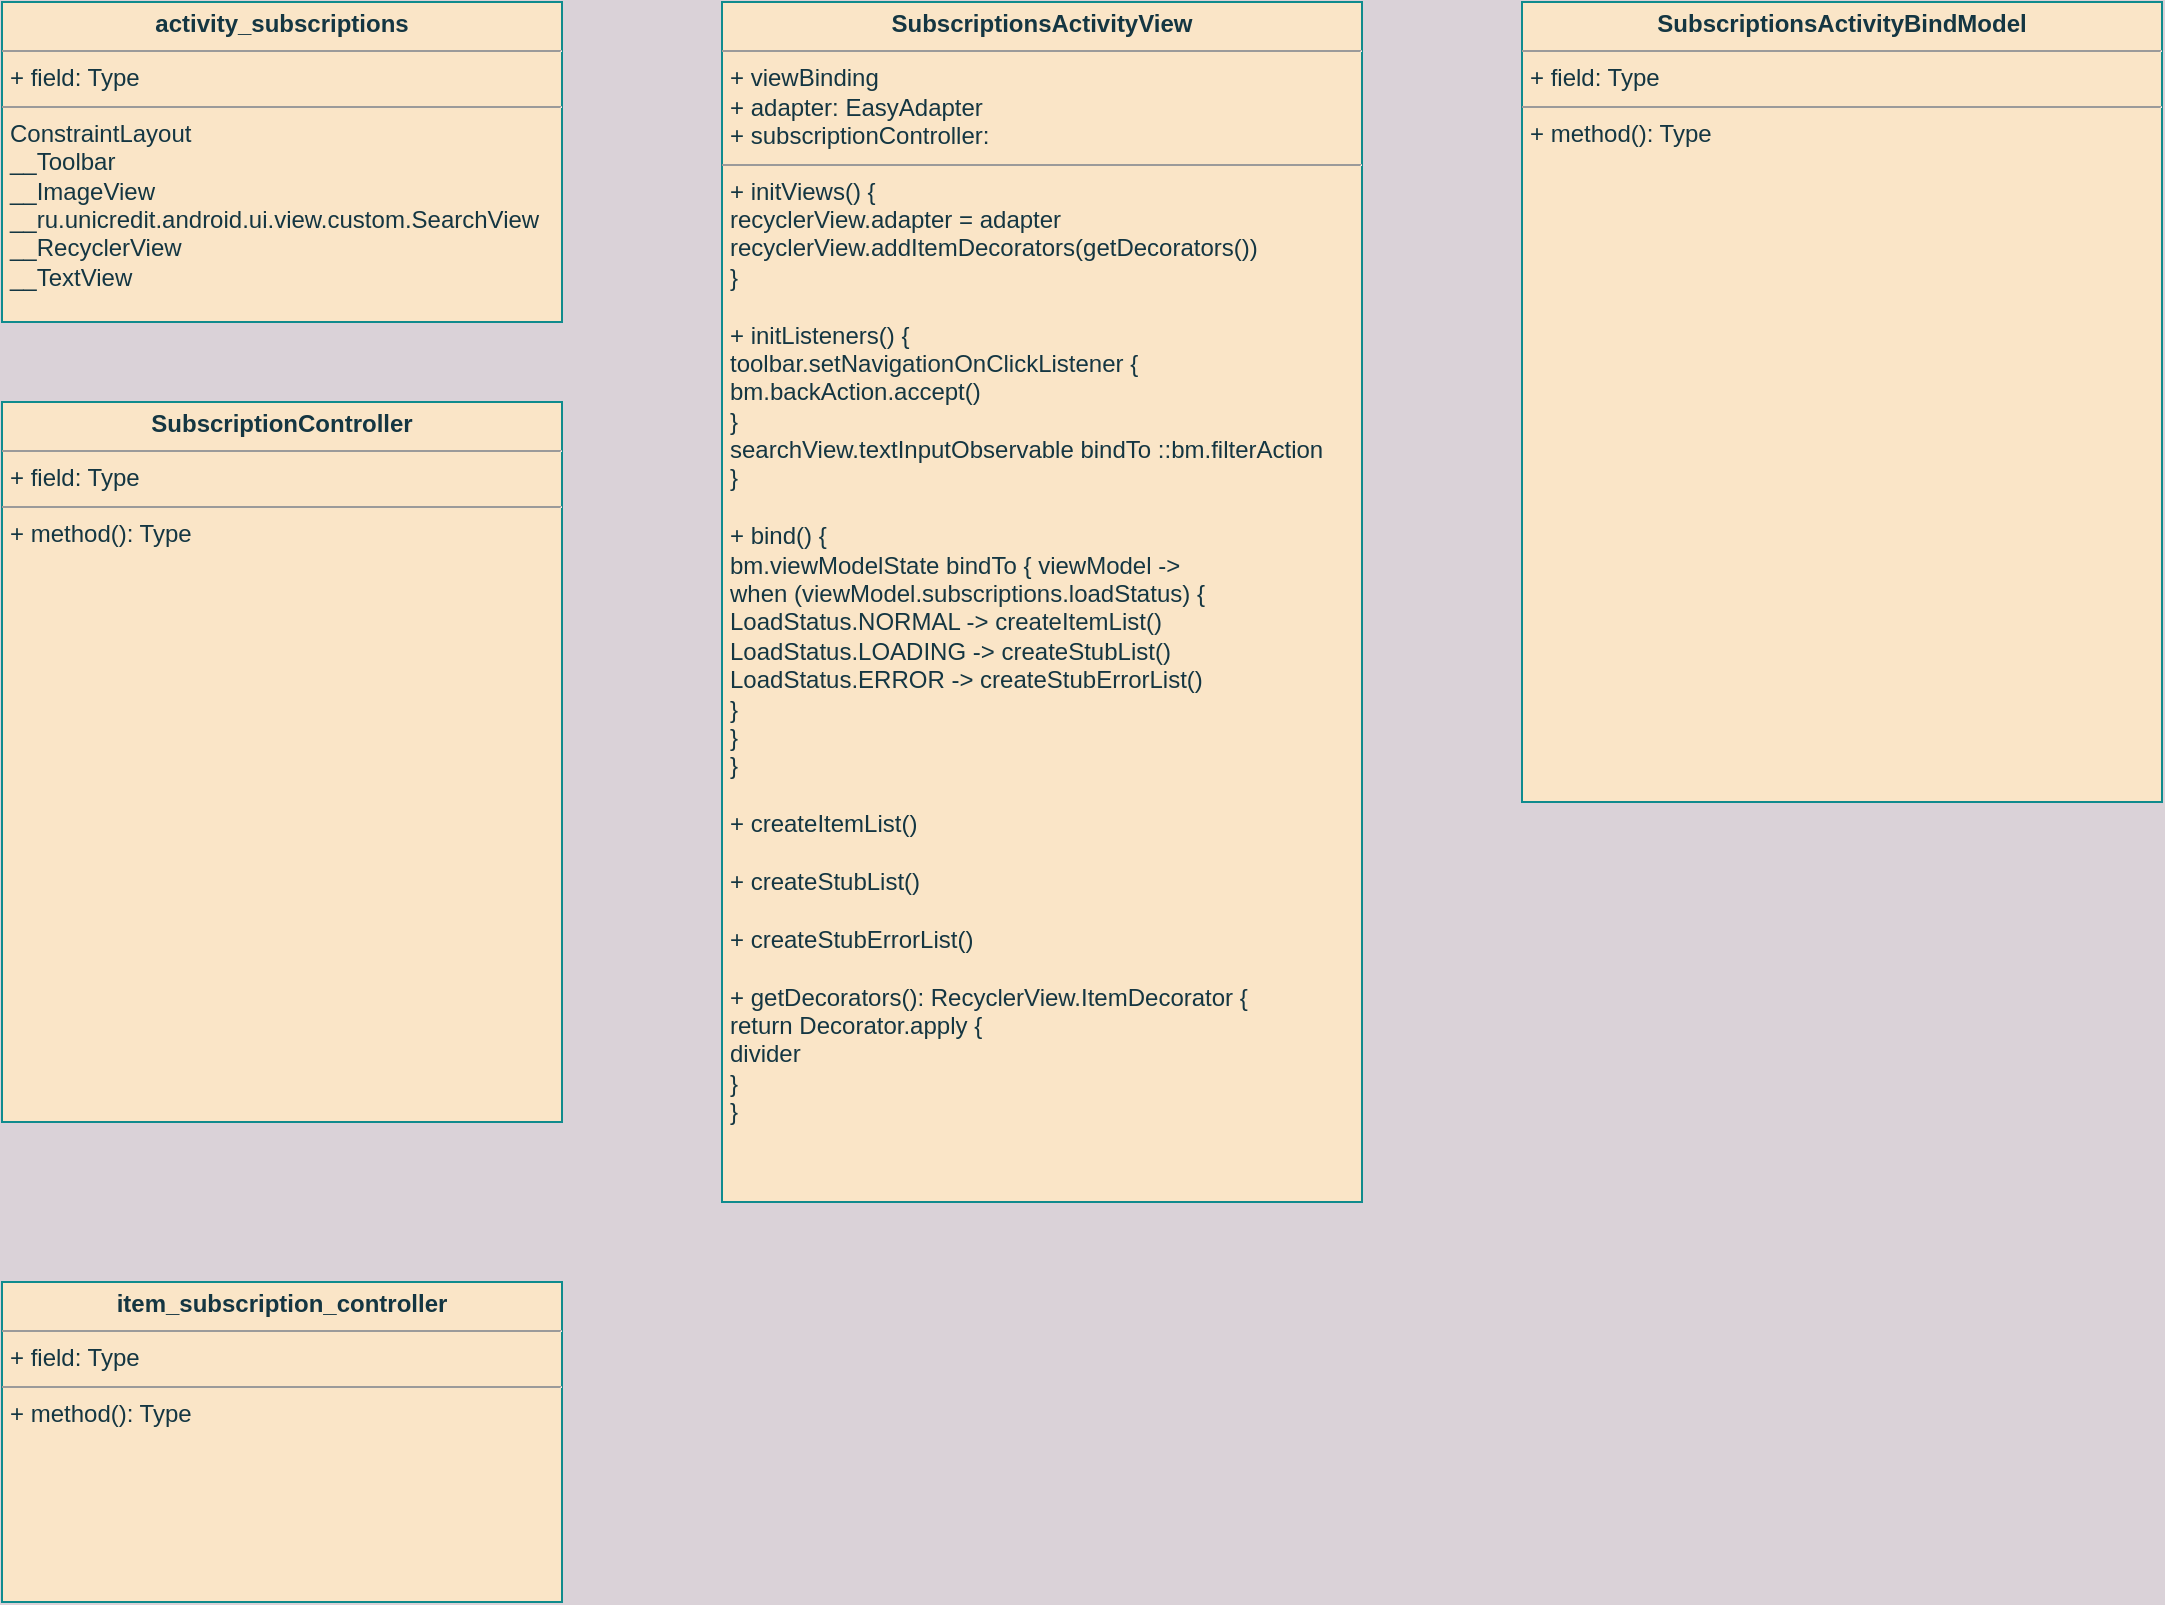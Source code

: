 <mxfile version="20.0.1" type="github">
  <diagram id="ABwETxADjD8a5Jw3LQ5L" name="Page-1">
    <mxGraphModel dx="788" dy="533" grid="1" gridSize="10" guides="1" tooltips="1" connect="1" arrows="1" fold="1" page="1" pageScale="1" pageWidth="827" pageHeight="1169" background="#DAD2D8" math="0" shadow="0">
      <root>
        <mxCell id="0" />
        <mxCell id="1" parent="0" />
        <mxCell id="cUnSdORCpQj84k0y6Mq9-1" value="&lt;p style=&quot;margin:0px;margin-top:4px;text-align:center;&quot;&gt;&lt;b&gt;activity_subscriptions&lt;/b&gt;&lt;/p&gt;&lt;hr size=&quot;1&quot;&gt;&lt;p style=&quot;margin:0px;margin-left:4px;&quot;&gt;+ field: Type&lt;/p&gt;&lt;hr size=&quot;1&quot;&gt;&lt;p style=&quot;margin:0px;margin-left:4px;&quot;&gt;ConstraintLayout&lt;/p&gt;&lt;p style=&quot;margin:0px;margin-left:4px;&quot;&gt;__Toolbar&lt;/p&gt;&lt;p style=&quot;margin:0px;margin-left:4px;&quot;&gt;__ImageView&lt;br&gt;&lt;/p&gt;&lt;p style=&quot;margin:0px;margin-left:4px;&quot;&gt;__ru.unicredit.android.ui.view.custom.SearchView&lt;/p&gt;&lt;p style=&quot;margin:0px;margin-left:4px;&quot;&gt;__RecyclerView&lt;/p&gt;&lt;p style=&quot;margin:0px;margin-left:4px;&quot;&gt;__TextView&lt;br&gt;&lt;/p&gt;" style="verticalAlign=top;align=left;overflow=fill;fontSize=12;fontFamily=Helvetica;html=1;rounded=0;sketch=0;fontColor=#143642;strokeColor=#0F8B8D;fillColor=#FAE5C7;" vertex="1" parent="1">
          <mxGeometry x="120" y="120" width="280" height="160" as="geometry" />
        </mxCell>
        <mxCell id="cUnSdORCpQj84k0y6Mq9-2" value="&lt;p style=&quot;margin:0px;margin-top:4px;text-align:center;&quot;&gt;&lt;b&gt;SubscriptionsActivityView&lt;/b&gt;&lt;/p&gt;&lt;hr size=&quot;1&quot;&gt;&lt;p style=&quot;margin:0px;margin-left:4px;&quot;&gt;+ viewBinding&lt;br&gt;&lt;/p&gt;&lt;p style=&quot;margin:0px;margin-left:4px;&quot;&gt;+ adapter: EasyAdapter&lt;/p&gt;&lt;p style=&quot;margin:0px;margin-left:4px;&quot;&gt;+ subscriptionController: &lt;br&gt;&lt;/p&gt;&lt;hr size=&quot;1&quot;&gt;&lt;p style=&quot;margin:0px;margin-left:4px;&quot;&gt;+ initViews() {&lt;/p&gt;&lt;p style=&quot;margin:0px;margin-left:4px;&quot;&gt;recyclerView.adapter = adapter&lt;/p&gt;&lt;p style=&quot;margin:0px;margin-left:4px;&quot;&gt;recyclerView.addItemDecorators(getDecorators())&lt;br&gt;&lt;/p&gt;&lt;p style=&quot;margin:0px;margin-left:4px;&quot;&gt;}&lt;/p&gt;&lt;p style=&quot;margin:0px;margin-left:4px;&quot;&gt;&lt;br&gt;&lt;/p&gt;&lt;p style=&quot;margin:0px;margin-left:4px;&quot;&gt;+ initListeners() {&lt;/p&gt;&lt;p style=&quot;margin:0px;margin-left:4px;&quot;&gt;toolbar.setNavigationOnClickListener {&lt;/p&gt;&lt;p style=&quot;margin:0px;margin-left:4px;&quot;&gt;bm.backAction.accept()&lt;br&gt;&lt;/p&gt;&lt;p style=&quot;margin:0px;margin-left:4px;&quot;&gt;}&lt;/p&gt;&lt;p style=&quot;margin:0px;margin-left:4px;&quot;&gt;searchView.textInputObservable bindTo ::bm.filterAction&lt;br&gt;&lt;/p&gt;&lt;p style=&quot;margin:0px;margin-left:4px;&quot;&gt;}&lt;br&gt;&lt;/p&gt;&lt;p style=&quot;margin:0px;margin-left:4px;&quot;&gt;&lt;br&gt;&lt;/p&gt;&lt;p style=&quot;margin:0px;margin-left:4px;&quot;&gt;+ bind() {&lt;/p&gt;&lt;p style=&quot;margin:0px;margin-left:4px;&quot;&gt;bm.viewModelState bindTo { viewModel -&amp;gt;&lt;br&gt;&lt;/p&gt;&lt;p style=&quot;margin:0px;margin-left:4px;&quot;&gt;when (viewModel.subscriptions.loadStatus) {&lt;/p&gt;&lt;p style=&quot;margin:0px;margin-left:4px;&quot;&gt;LoadStatus.NORMAL -&amp;gt; createItemList()&lt;br&gt;&lt;/p&gt;&lt;p style=&quot;margin:0px;margin-left:4px;&quot;&gt;LoadStatus.LOADING -&amp;gt; createStubList()&lt;/p&gt;&lt;p style=&quot;margin:0px;margin-left:4px;&quot;&gt;LoadStatus.ERROR -&amp;gt; createStubErrorList()&lt;/p&gt;&lt;p style=&quot;margin:0px;margin-left:4px;&quot;&gt;}&lt;br&gt;&lt;/p&gt;&lt;p style=&quot;margin:0px;margin-left:4px;&quot;&gt;}&lt;br&gt;&lt;/p&gt;&lt;p style=&quot;margin:0px;margin-left:4px;&quot;&gt;}&lt;/p&gt;&lt;p style=&quot;margin:0px;margin-left:4px;&quot;&gt;&lt;br&gt;&lt;/p&gt;&lt;p style=&quot;margin:0px;margin-left:4px;&quot;&gt;+ createItemList()&lt;/p&gt;&lt;p style=&quot;margin:0px;margin-left:4px;&quot;&gt;&lt;br&gt;&lt;/p&gt;&lt;p style=&quot;margin:0px;margin-left:4px;&quot;&gt;+ createStubList()&lt;/p&gt;&lt;p style=&quot;margin:0px;margin-left:4px;&quot;&gt;&lt;br&gt;&lt;/p&gt;&lt;p style=&quot;margin:0px;margin-left:4px;&quot;&gt;+ createStubErrorList()&lt;/p&gt;&lt;p style=&quot;margin:0px;margin-left:4px;&quot;&gt;&lt;br&gt;&lt;/p&gt;&lt;p style=&quot;margin:0px;margin-left:4px;&quot;&gt;+ getDecorators(): RecyclerView.ItemDecorator {&lt;/p&gt;&lt;p style=&quot;margin:0px;margin-left:4px;&quot;&gt;return Decorator.apply {&lt;/p&gt;&lt;p style=&quot;margin:0px;margin-left:4px;&quot;&gt;divider&lt;br&gt;&lt;/p&gt;&lt;p style=&quot;margin:0px;margin-left:4px;&quot;&gt;}&lt;br&gt;&lt;/p&gt;&lt;p style=&quot;margin:0px;margin-left:4px;&quot;&gt;}&lt;br&gt;&lt;/p&gt;" style="verticalAlign=top;align=left;overflow=fill;fontSize=12;fontFamily=Helvetica;html=1;rounded=0;sketch=0;fontColor=#143642;strokeColor=#0F8B8D;fillColor=#FAE5C7;" vertex="1" parent="1">
          <mxGeometry x="480" y="120" width="320" height="600" as="geometry" />
        </mxCell>
        <mxCell id="cUnSdORCpQj84k0y6Mq9-3" value="&lt;p style=&quot;margin:0px;margin-top:4px;text-align:center;&quot;&gt;&lt;b&gt;SubscriptionController&lt;/b&gt;&lt;/p&gt;&lt;hr size=&quot;1&quot;&gt;&lt;p style=&quot;margin:0px;margin-left:4px;&quot;&gt;+ field: Type&lt;/p&gt;&lt;hr size=&quot;1&quot;&gt;&lt;p style=&quot;margin:0px;margin-left:4px;&quot;&gt;+ method(): Type&lt;/p&gt;" style="verticalAlign=top;align=left;overflow=fill;fontSize=12;fontFamily=Helvetica;html=1;rounded=0;sketch=0;fontColor=#143642;strokeColor=#0F8B8D;fillColor=#FAE5C7;" vertex="1" parent="1">
          <mxGeometry x="120" y="320" width="280" height="360" as="geometry" />
        </mxCell>
        <mxCell id="cUnSdORCpQj84k0y6Mq9-4" value="&lt;p style=&quot;margin:0px;margin-top:4px;text-align:center;&quot;&gt;&lt;b&gt;SubscriptionsActivityBindModel&lt;/b&gt;&lt;/p&gt;&lt;hr size=&quot;1&quot;&gt;&lt;p style=&quot;margin:0px;margin-left:4px;&quot;&gt;+ field: Type&lt;/p&gt;&lt;hr size=&quot;1&quot;&gt;&lt;p style=&quot;margin:0px;margin-left:4px;&quot;&gt;+ method(): Type&lt;/p&gt;" style="verticalAlign=top;align=left;overflow=fill;fontSize=12;fontFamily=Helvetica;html=1;rounded=0;sketch=0;fontColor=#143642;strokeColor=#0F8B8D;fillColor=#FAE5C7;" vertex="1" parent="1">
          <mxGeometry x="880" y="120" width="320" height="400" as="geometry" />
        </mxCell>
        <mxCell id="cUnSdORCpQj84k0y6Mq9-5" value="&lt;p style=&quot;margin:0px;margin-top:4px;text-align:center;&quot;&gt;&lt;b&gt;item_subscription_controller&lt;/b&gt;&lt;br&gt;&lt;/p&gt;&lt;hr size=&quot;1&quot;&gt;&lt;p style=&quot;margin:0px;margin-left:4px;&quot;&gt;+ field: Type&lt;/p&gt;&lt;hr size=&quot;1&quot;&gt;&lt;p style=&quot;margin:0px;margin-left:4px;&quot;&gt;+ method(): Type&lt;/p&gt;" style="verticalAlign=top;align=left;overflow=fill;fontSize=12;fontFamily=Helvetica;html=1;rounded=0;sketch=0;fontColor=#143642;strokeColor=#0F8B8D;fillColor=#FAE5C7;" vertex="1" parent="1">
          <mxGeometry x="120" y="760" width="280" height="160" as="geometry" />
        </mxCell>
      </root>
    </mxGraphModel>
  </diagram>
</mxfile>
